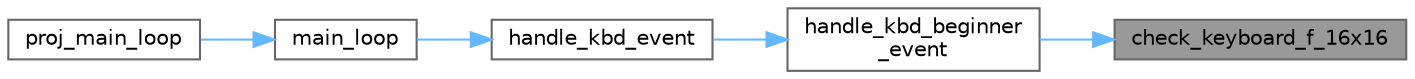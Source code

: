 digraph "check_keyboard_f_16x16"
{
 // LATEX_PDF_SIZE
  bgcolor="transparent";
  edge [fontname=Helvetica,fontsize=10,labelfontname=Helvetica,labelfontsize=10];
  node [fontname=Helvetica,fontsize=10,shape=box,height=0.2,width=0.4];
  rankdir="RL";
  Node1 [label="check_keyboard_f_16x16",height=0.2,width=0.4,color="gray40", fillcolor="grey60", style="filled", fontcolor="black",tooltip=" "];
  Node1 -> Node2 [dir="back",color="steelblue1",style="solid"];
  Node2 [label="handle_kbd_beginner\l_event",height=0.2,width=0.4,color="grey40", fillcolor="white", style="filled",URL="$kbc__event__handler_8c.html#a7b16a1fb4b10b626ebb39a9cddf2c4de",tooltip="This function handles keyboard events specific to the beginner state."];
  Node2 -> Node3 [dir="back",color="steelblue1",style="solid"];
  Node3 [label="handle_kbd_event",height=0.2,width=0.4,color="grey40", fillcolor="white", style="filled",URL="$kbc__event__handler_8c.html#a8f953f3d6c73d1b602907e7e4a2426e8",tooltip="This function handles keyboard events by dispatching them to the appropriate event handler based on t..."];
  Node3 -> Node4 [dir="back",color="steelblue1",style="solid"];
  Node4 [label="main_loop",height=0.2,width=0.4,color="grey40", fillcolor="white", style="filled",URL="$int__manager_8c.html#a24285aea4a27f96c321b2628788e9a57",tooltip="Main loop of the system. This function enters the main loop of the system and continuously waits for ..."];
  Node4 -> Node5 [dir="back",color="steelblue1",style="solid"];
  Node5 [label="proj_main_loop",height=0.2,width=0.4,color="grey40", fillcolor="white", style="filled",URL="$main_8c.html#a2a16f651eccbd248e1ad3b3b924b143b",tooltip=" "];
}
